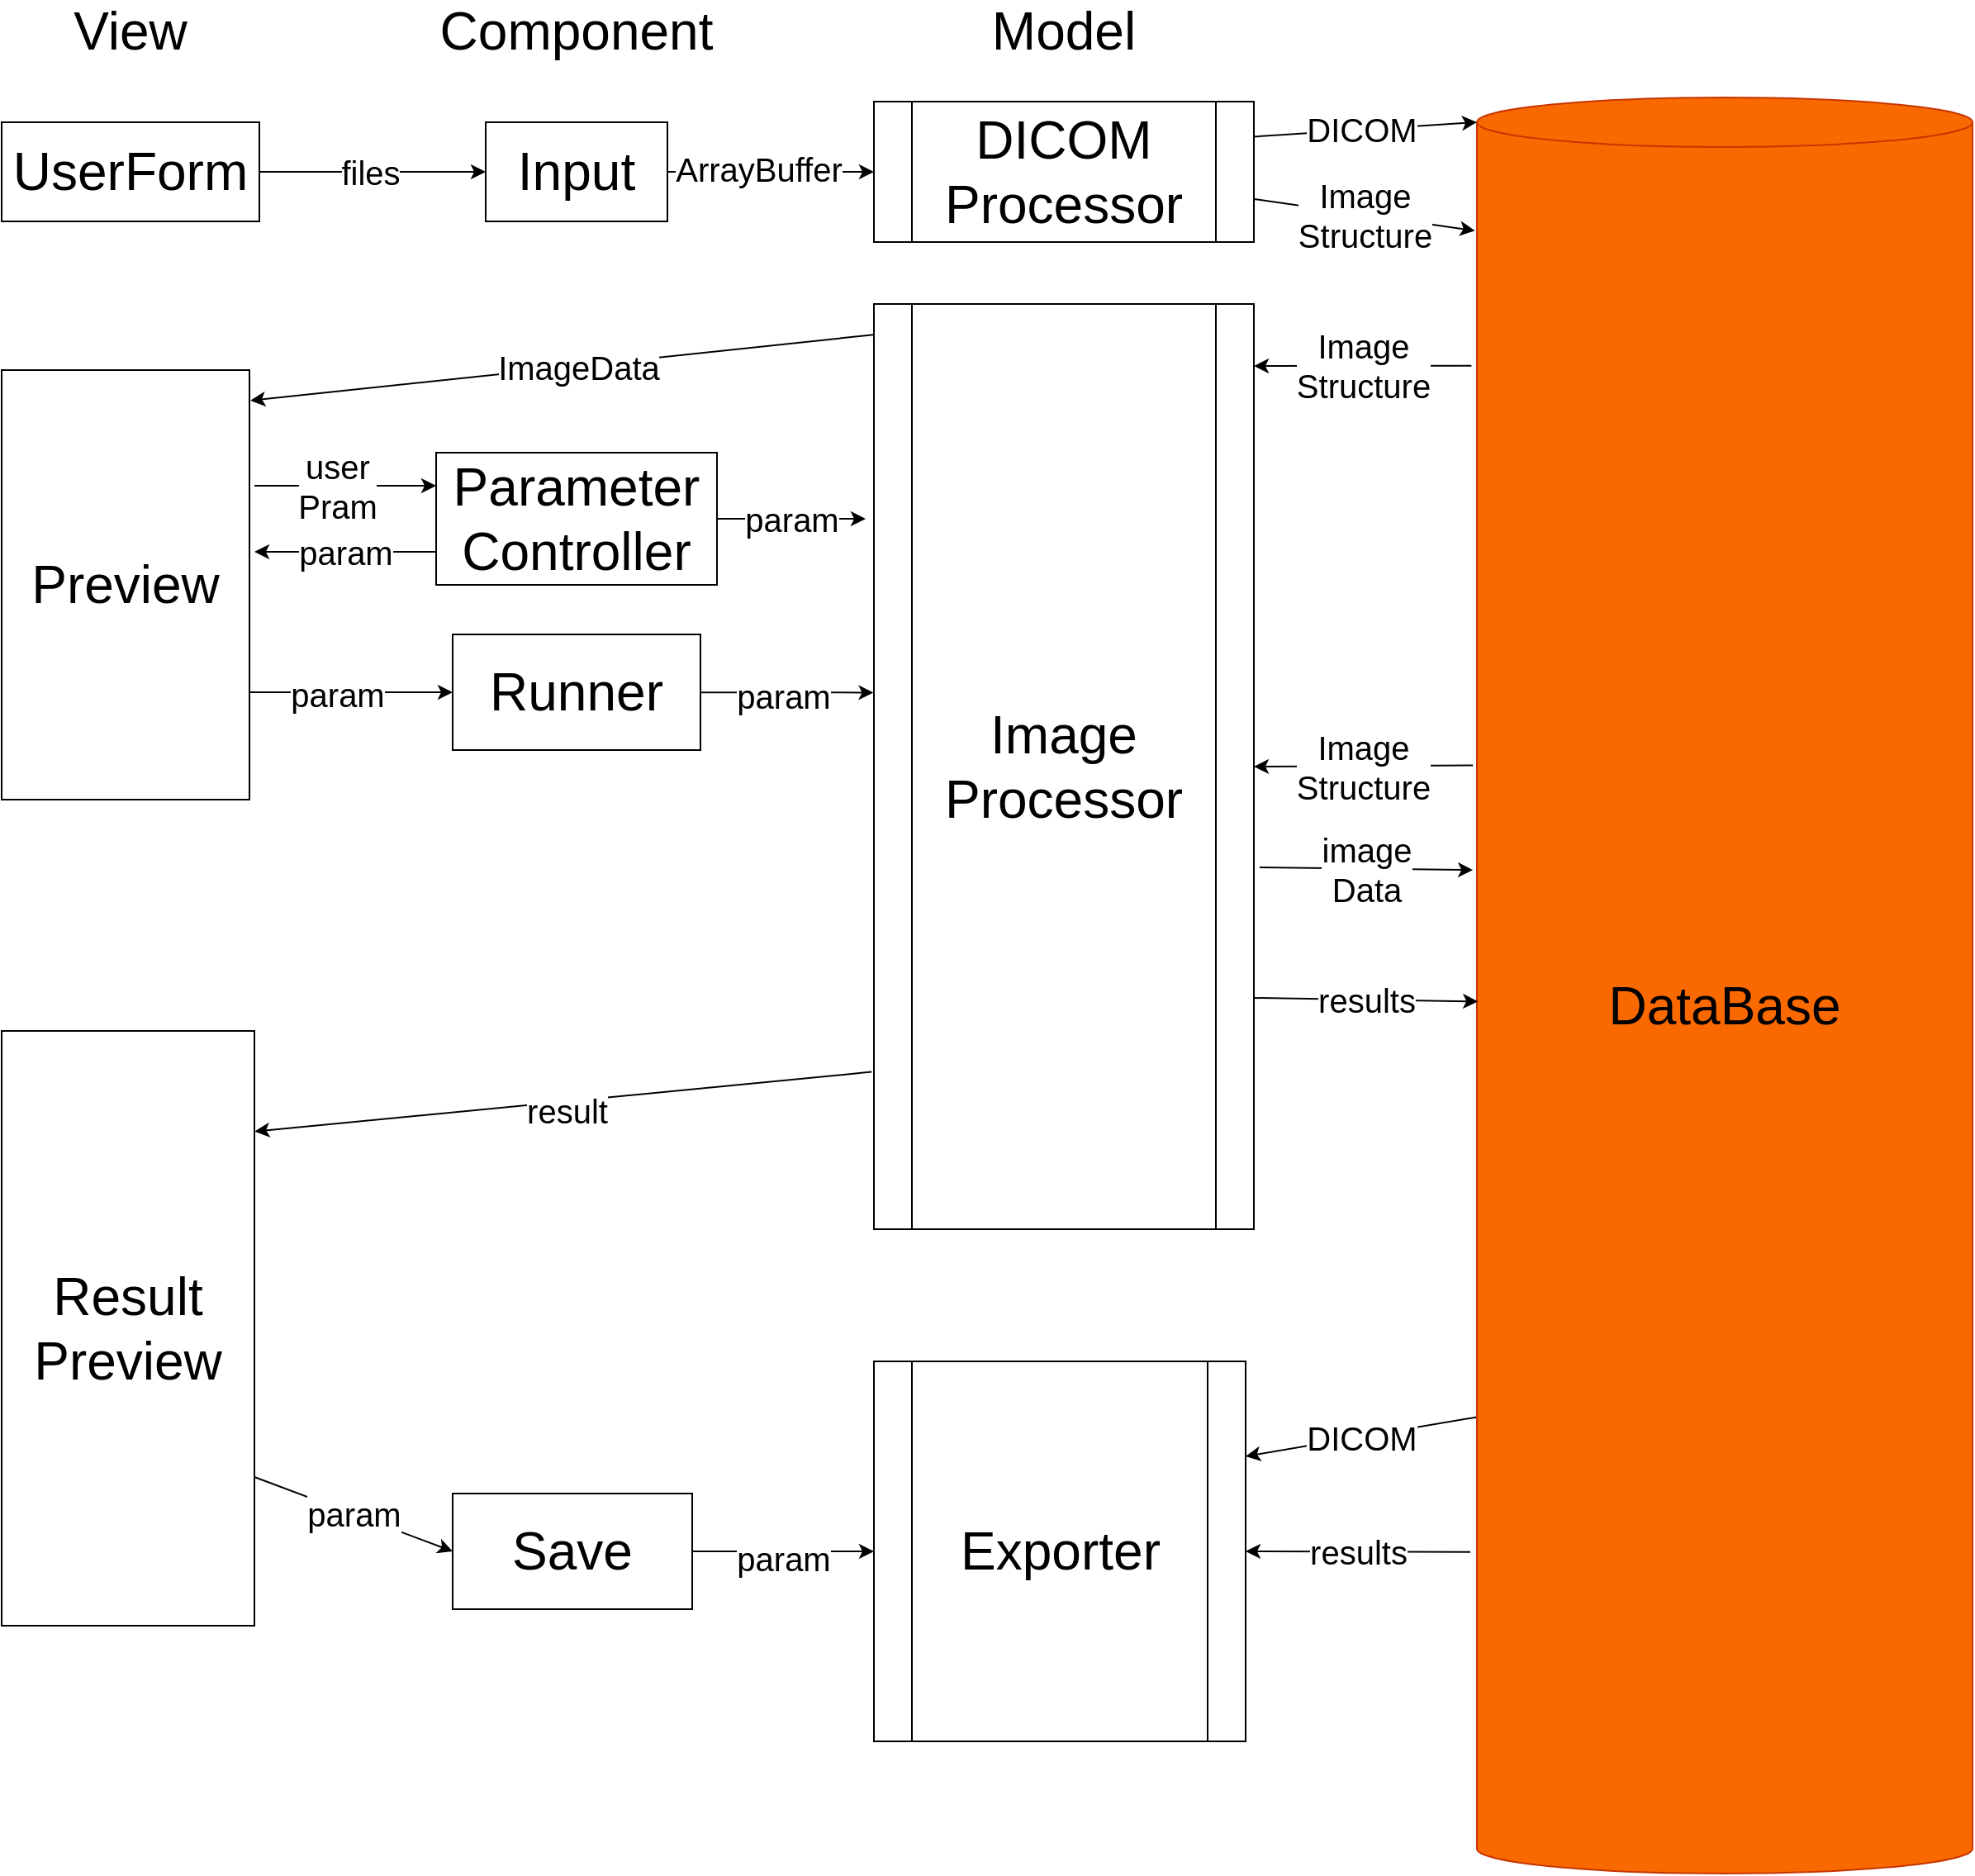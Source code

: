 <mxfile>
    <diagram id="DhcozfXZdTsYqylqrNuK" name="ページ1">
        <mxGraphModel dx="704" dy="787" grid="1" gridSize="10" guides="1" tooltips="1" connect="1" arrows="1" fold="1" page="1" pageScale="1" pageWidth="827" pageHeight="1169" math="0" shadow="0">
            <root>
                <mxCell id="0"/>
                <mxCell id="1" parent="0"/>
                <mxCell id="13" style="edgeStyle=none;html=1;entryX=0;entryY=0.5;entryDx=0;entryDy=0;fontSize=32;" parent="1" source="2" target="12" edge="1">
                    <mxGeometry relative="1" as="geometry"/>
                </mxCell>
                <mxCell id="17" value="ArrayBuffer" style="edgeLabel;html=1;align=center;verticalAlign=middle;resizable=0;points=[];fontSize=20;" parent="13" vertex="1" connectable="0">
                    <mxGeometry x="-0.123" y="2" relative="1" as="geometry">
                        <mxPoint as="offset"/>
                    </mxGeometry>
                </mxCell>
                <mxCell id="2" value="&lt;font style=&quot;font-size: 32px;&quot;&gt;Input&lt;/font&gt;" style="rounded=0;whiteSpace=wrap;html=1;" parent="1" vertex="1">
                    <mxGeometry x="350" y="100" width="110" height="60" as="geometry"/>
                </mxCell>
                <mxCell id="3" value="View" style="text;html=1;strokeColor=none;fillColor=none;align=center;verticalAlign=middle;whiteSpace=wrap;rounded=0;fontSize=32;" parent="1" vertex="1">
                    <mxGeometry x="105" y="30" width="60" height="30" as="geometry"/>
                </mxCell>
                <mxCell id="4" value="Component" style="text;html=1;strokeColor=none;fillColor=none;align=center;verticalAlign=middle;whiteSpace=wrap;rounded=0;fontSize=32;" parent="1" vertex="1">
                    <mxGeometry x="300" y="30" width="210" height="30" as="geometry"/>
                </mxCell>
                <mxCell id="6" value="Model" style="text;html=1;strokeColor=none;fillColor=none;align=center;verticalAlign=middle;whiteSpace=wrap;rounded=0;fontSize=32;" parent="1" vertex="1">
                    <mxGeometry x="640" y="30" width="120" height="30" as="geometry"/>
                </mxCell>
                <mxCell id="54" value="results" style="edgeStyle=none;html=1;exitX=-0.013;exitY=0.819;exitDx=0;exitDy=0;exitPerimeter=0;entryX=1;entryY=0.5;entryDx=0;entryDy=0;fontSize=20;" parent="1" source="7" target="52" edge="1">
                    <mxGeometry relative="1" as="geometry"/>
                </mxCell>
                <mxCell id="56" value="Image&lt;br&gt;Structure" style="edgeStyle=none;html=1;exitX=-0.008;exitY=0.376;exitDx=0;exitDy=0;exitPerimeter=0;fontSize=20;entryX=1;entryY=0.5;entryDx=0;entryDy=0;" parent="1" source="7" target="23" edge="1">
                    <mxGeometry relative="1" as="geometry"/>
                </mxCell>
                <mxCell id="59" value="DICOM" style="edgeStyle=none;html=1;exitX=0;exitY=0;exitDx=0;exitDy=798.75;exitPerimeter=0;entryX=1;entryY=0.25;entryDx=0;entryDy=0;fontSize=20;" parent="1" source="7" target="52" edge="1">
                    <mxGeometry relative="1" as="geometry"/>
                </mxCell>
                <mxCell id="61" value="Image&lt;br&gt;Structure" style="edgeStyle=none;html=1;exitX=-0.011;exitY=0.151;exitDx=0;exitDy=0;exitPerimeter=0;entryX=1;entryY=0.067;entryDx=0;entryDy=0;entryPerimeter=0;fontSize=20;" parent="1" source="7" target="23" edge="1">
                    <mxGeometry relative="1" as="geometry"/>
                </mxCell>
                <mxCell id="7" value="DataBase" style="shape=cylinder3;whiteSpace=wrap;html=1;boundedLbl=1;backgroundOutline=1;size=15;fontSize=32;fillColor=#fa6800;fontColor=#000000;strokeColor=#C73500;" parent="1" vertex="1">
                    <mxGeometry x="950" y="85" width="300" height="1075" as="geometry"/>
                </mxCell>
                <mxCell id="10" style="edgeStyle=none;html=1;fontSize=32;" parent="1" source="8" target="2" edge="1">
                    <mxGeometry relative="1" as="geometry"/>
                </mxCell>
                <mxCell id="16" value="files" style="edgeLabel;html=1;align=center;verticalAlign=middle;resizable=0;points=[];fontSize=20;" parent="10" vertex="1" connectable="0">
                    <mxGeometry x="0.239" y="-1" relative="1" as="geometry">
                        <mxPoint x="-18" y="-1" as="offset"/>
                    </mxGeometry>
                </mxCell>
                <mxCell id="8" value="UserForm" style="rounded=0;whiteSpace=wrap;html=1;fontSize=32;" parent="1" vertex="1">
                    <mxGeometry x="57" y="100" width="156" height="60" as="geometry"/>
                </mxCell>
                <mxCell id="14" style="edgeStyle=none;html=1;fontSize=32;exitX=1;exitY=0.25;exitDx=0;exitDy=0;entryX=0;entryY=0;entryDx=0;entryDy=15;entryPerimeter=0;" parent="1" source="12" target="7" edge="1">
                    <mxGeometry relative="1" as="geometry">
                        <mxPoint x="950" y="131" as="targetPoint"/>
                    </mxGeometry>
                </mxCell>
                <mxCell id="18" value="DICOM" style="edgeLabel;html=1;align=center;verticalAlign=middle;resizable=0;points=[];fontSize=20;" parent="14" vertex="1" connectable="0">
                    <mxGeometry x="-0.2" y="-1" relative="1" as="geometry">
                        <mxPoint x="11" y="-3" as="offset"/>
                    </mxGeometry>
                </mxCell>
                <mxCell id="57" value="Image&lt;br&gt;Structure" style="edgeStyle=none;html=1;entryX=-0.004;entryY=0.075;entryDx=0;entryDy=0;entryPerimeter=0;fontSize=20;" parent="1" source="12" target="7" edge="1">
                    <mxGeometry relative="1" as="geometry"/>
                </mxCell>
                <mxCell id="12" value="DICOM&lt;br&gt;Processor" style="shape=process;whiteSpace=wrap;html=1;backgroundOutline=1;fontSize=32;" parent="1" vertex="1">
                    <mxGeometry x="585" y="87.5" width="230" height="85" as="geometry"/>
                </mxCell>
                <mxCell id="28" style="edgeStyle=none;html=1;entryX=1.004;entryY=0.071;entryDx=0;entryDy=0;fontSize=32;exitX=0.004;exitY=0.033;exitDx=0;exitDy=0;exitPerimeter=0;entryPerimeter=0;" parent="1" source="23" target="27" edge="1">
                    <mxGeometry relative="1" as="geometry"/>
                </mxCell>
                <mxCell id="29" value="&lt;font style=&quot;font-size: 20px;&quot;&gt;ImageData&lt;/font&gt;" style="edgeLabel;html=1;align=center;verticalAlign=middle;resizable=0;points=[];fontSize=32;" parent="28" vertex="1" connectable="0">
                    <mxGeometry x="-0.056" y="-3" relative="1" as="geometry">
                        <mxPoint x="-1" as="offset"/>
                    </mxGeometry>
                </mxCell>
                <mxCell id="46" value="&lt;span style=&quot;font-size: 20px;&quot;&gt;image&lt;br&gt;Data&lt;/span&gt;" style="edgeStyle=none;html=1;entryX=-0.008;entryY=0.435;entryDx=0;entryDy=0;entryPerimeter=0;fontSize=3;exitX=1.015;exitY=0.609;exitDx=0;exitDy=0;exitPerimeter=0;" parent="1" source="23" target="7" edge="1">
                    <mxGeometry relative="1" as="geometry"/>
                </mxCell>
                <mxCell id="47" value="results" style="edgeStyle=none;html=1;exitX=1;exitY=0.75;exitDx=0;exitDy=0;fontSize=20;entryX=0.002;entryY=0.509;entryDx=0;entryDy=0;entryPerimeter=0;" parent="1" source="23" target="7" edge="1">
                    <mxGeometry relative="1" as="geometry">
                        <mxPoint x="960" y="630" as="targetPoint"/>
                    </mxGeometry>
                </mxCell>
                <mxCell id="48" style="edgeStyle=none;html=1;exitX=-0.006;exitY=0.83;exitDx=0;exitDy=0;entryX=1.001;entryY=0.169;entryDx=0;entryDy=0;fontSize=20;exitPerimeter=0;entryPerimeter=0;" parent="1" source="23" target="44" edge="1">
                    <mxGeometry relative="1" as="geometry"/>
                </mxCell>
                <mxCell id="49" value="result" style="edgeLabel;html=1;align=center;verticalAlign=middle;resizable=0;points=[];fontSize=20;" parent="48" vertex="1" connectable="0">
                    <mxGeometry x="-0.122" y="7" relative="1" as="geometry">
                        <mxPoint x="-22" as="offset"/>
                    </mxGeometry>
                </mxCell>
                <mxCell id="23" value="Image&lt;br style=&quot;font-size: 32px;&quot;&gt;Processor" style="shape=process;whiteSpace=wrap;html=1;backgroundOutline=1;fontSize=32;" parent="1" vertex="1">
                    <mxGeometry x="585" y="210" width="230" height="560" as="geometry"/>
                </mxCell>
                <mxCell id="35" style="edgeStyle=none;html=1;entryX=0;entryY=0.25;entryDx=0;entryDy=0;fontSize=20;" parent="1" target="30" edge="1">
                    <mxGeometry relative="1" as="geometry">
                        <mxPoint x="210" y="320" as="sourcePoint"/>
                    </mxGeometry>
                </mxCell>
                <mxCell id="39" value="user&lt;br&gt;Pram" style="edgeLabel;html=1;align=center;verticalAlign=middle;resizable=0;points=[];fontSize=20;" parent="35" vertex="1" connectable="0">
                    <mxGeometry x="0.147" y="-5" relative="1" as="geometry">
                        <mxPoint x="-13" y="-5" as="offset"/>
                    </mxGeometry>
                </mxCell>
                <mxCell id="38" style="edgeStyle=none;html=1;entryX=0;entryY=0.5;entryDx=0;entryDy=0;fontSize=32;exitX=1;exitY=0.75;exitDx=0;exitDy=0;" parent="1" source="27" target="37" edge="1">
                    <mxGeometry relative="1" as="geometry">
                        <mxPoint x="210" y="455" as="sourcePoint"/>
                    </mxGeometry>
                </mxCell>
                <mxCell id="40" value="param" style="edgeLabel;html=1;align=center;verticalAlign=middle;resizable=0;points=[];fontSize=20;" parent="38" vertex="1" connectable="0">
                    <mxGeometry x="-0.178" y="-4" relative="1" as="geometry">
                        <mxPoint x="2" y="-3" as="offset"/>
                    </mxGeometry>
                </mxCell>
                <mxCell id="27" value="Preview" style="rounded=0;whiteSpace=wrap;html=1;fontSize=32;" parent="1" vertex="1">
                    <mxGeometry x="57" y="250" width="150" height="260" as="geometry"/>
                </mxCell>
                <mxCell id="36" value="param" style="edgeStyle=none;html=1;fontSize=20;" parent="1" source="30" edge="1">
                    <mxGeometry relative="1" as="geometry">
                        <mxPoint x="580" y="340" as="targetPoint"/>
                    </mxGeometry>
                </mxCell>
                <mxCell id="41" value="param" style="edgeStyle=none;html=1;exitX=0;exitY=0.75;exitDx=0;exitDy=0;fontSize=20;" parent="1" source="30" edge="1">
                    <mxGeometry relative="1" as="geometry">
                        <mxPoint x="210" y="360" as="targetPoint"/>
                    </mxGeometry>
                </mxCell>
                <mxCell id="30" value="Parameter&lt;br style=&quot;font-size: 32px;&quot;&gt;Controller" style="rounded=0;whiteSpace=wrap;html=1;fontSize=32;" parent="1" vertex="1">
                    <mxGeometry x="320" y="300" width="170" height="80" as="geometry"/>
                </mxCell>
                <mxCell id="42" style="edgeStyle=none;html=1;entryX=-0.001;entryY=0.42;entryDx=0;entryDy=0;entryPerimeter=0;fontSize=20;" parent="1" source="37" target="23" edge="1">
                    <mxGeometry relative="1" as="geometry"/>
                </mxCell>
                <mxCell id="43" value="param" style="edgeLabel;html=1;align=center;verticalAlign=middle;resizable=0;points=[];fontSize=20;" parent="42" vertex="1" connectable="0">
                    <mxGeometry x="0.361" y="-5" relative="1" as="geometry">
                        <mxPoint x="-22" y="-3" as="offset"/>
                    </mxGeometry>
                </mxCell>
                <mxCell id="37" value="Runner" style="rounded=0;whiteSpace=wrap;html=1;fontSize=32;" parent="1" vertex="1">
                    <mxGeometry x="330" y="410" width="150" height="70" as="geometry"/>
                </mxCell>
                <mxCell id="51" value="param" style="edgeStyle=none;html=1;exitX=1;exitY=0.75;exitDx=0;exitDy=0;entryX=0;entryY=0.5;entryDx=0;entryDy=0;fontSize=20;" parent="1" source="44" target="50" edge="1">
                    <mxGeometry relative="1" as="geometry"/>
                </mxCell>
                <mxCell id="44" value="Result&lt;br&gt;Preview" style="rounded=0;whiteSpace=wrap;html=1;fontSize=32;" parent="1" vertex="1">
                    <mxGeometry x="57" y="650" width="153" height="360" as="geometry"/>
                </mxCell>
                <mxCell id="53" value="&lt;font style=&quot;font-size: 20px;&quot;&gt;param&lt;/font&gt;" style="edgeStyle=none;html=1;entryX=0;entryY=0.5;entryDx=0;entryDy=0;fontSize=33;" parent="1" source="50" target="52" edge="1">
                    <mxGeometry relative="1" as="geometry"/>
                </mxCell>
                <mxCell id="50" value="Save" style="rounded=0;whiteSpace=wrap;html=1;fontSize=32;" parent="1" vertex="1">
                    <mxGeometry x="330" y="930" width="145" height="70" as="geometry"/>
                </mxCell>
                <mxCell id="52" value="&lt;font style=&quot;font-size: 32px;&quot;&gt;Exporter&lt;/font&gt;" style="shape=process;whiteSpace=wrap;html=1;backgroundOutline=1;fontSize=20;" parent="1" vertex="1">
                    <mxGeometry x="585" y="850" width="225" height="230" as="geometry"/>
                </mxCell>
            </root>
        </mxGraphModel>
    </diagram>
</mxfile>